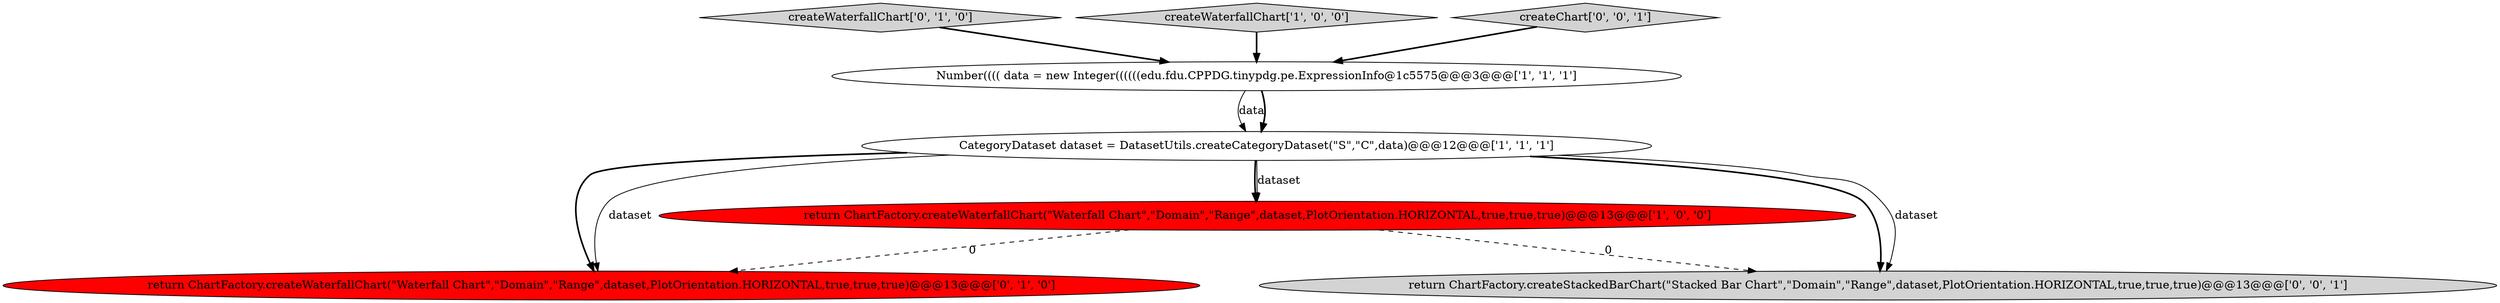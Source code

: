 digraph {
4 [style = filled, label = "createWaterfallChart['0', '1', '0']", fillcolor = lightgray, shape = diamond image = "AAA0AAABBB2BBB"];
3 [style = filled, label = "createWaterfallChart['1', '0', '0']", fillcolor = lightgray, shape = diamond image = "AAA0AAABBB1BBB"];
2 [style = filled, label = "Number(((( data = new Integer((((((edu.fdu.CPPDG.tinypdg.pe.ExpressionInfo@1c5575@@@3@@@['1', '1', '1']", fillcolor = white, shape = ellipse image = "AAA0AAABBB1BBB"];
5 [style = filled, label = "return ChartFactory.createWaterfallChart(\"Waterfall Chart\",\"Domain\",\"Range\",dataset,PlotOrientation.HORIZONTAL,true,true,true)@@@13@@@['0', '1', '0']", fillcolor = red, shape = ellipse image = "AAA1AAABBB2BBB"];
1 [style = filled, label = "CategoryDataset dataset = DatasetUtils.createCategoryDataset(\"S\",\"C\",data)@@@12@@@['1', '1', '1']", fillcolor = white, shape = ellipse image = "AAA0AAABBB1BBB"];
6 [style = filled, label = "return ChartFactory.createStackedBarChart(\"Stacked Bar Chart\",\"Domain\",\"Range\",dataset,PlotOrientation.HORIZONTAL,true,true,true)@@@13@@@['0', '0', '1']", fillcolor = lightgray, shape = ellipse image = "AAA0AAABBB3BBB"];
0 [style = filled, label = "return ChartFactory.createWaterfallChart(\"Waterfall Chart\",\"Domain\",\"Range\",dataset,PlotOrientation.HORIZONTAL,true,true,true)@@@13@@@['1', '0', '0']", fillcolor = red, shape = ellipse image = "AAA1AAABBB1BBB"];
7 [style = filled, label = "createChart['0', '0', '1']", fillcolor = lightgray, shape = diamond image = "AAA0AAABBB3BBB"];
1->5 [style = bold, label=""];
1->6 [style = bold, label=""];
1->0 [style = bold, label=""];
4->2 [style = bold, label=""];
1->6 [style = solid, label="dataset"];
3->2 [style = bold, label=""];
0->5 [style = dashed, label="0"];
2->1 [style = solid, label="data"];
7->2 [style = bold, label=""];
2->1 [style = bold, label=""];
1->5 [style = solid, label="dataset"];
0->6 [style = dashed, label="0"];
1->0 [style = solid, label="dataset"];
}
